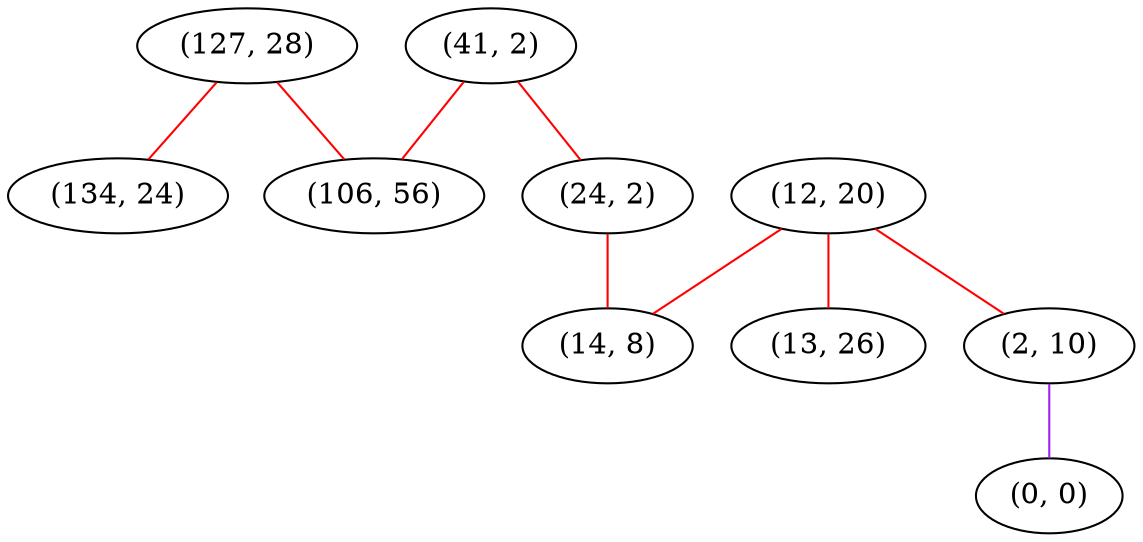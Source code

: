graph "" {
"(127, 28)";
"(12, 20)";
"(41, 2)";
"(13, 26)";
"(2, 10)";
"(106, 56)";
"(0, 0)";
"(24, 2)";
"(14, 8)";
"(134, 24)";
"(127, 28)" -- "(106, 56)"  [color=red, key=0, weight=1];
"(127, 28)" -- "(134, 24)"  [color=red, key=0, weight=1];
"(12, 20)" -- "(13, 26)"  [color=red, key=0, weight=1];
"(12, 20)" -- "(14, 8)"  [color=red, key=0, weight=1];
"(12, 20)" -- "(2, 10)"  [color=red, key=0, weight=1];
"(41, 2)" -- "(106, 56)"  [color=red, key=0, weight=1];
"(41, 2)" -- "(24, 2)"  [color=red, key=0, weight=1];
"(2, 10)" -- "(0, 0)"  [color=purple, key=0, weight=4];
"(24, 2)" -- "(14, 8)"  [color=red, key=0, weight=1];
}

